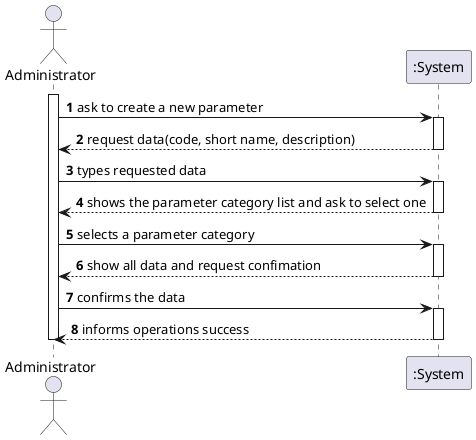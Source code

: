 @startuml
actor Administrator as Adm
participant ":System" as System

autonumber
activate Adm
Adm -> System: ask to create a new parameter
activate System
System --> Adm: request data(code, short name, description)
deactivate System
Adm -> System: types requested data
activate System
System --> Adm: shows the parameter category list and ask to select one
deactivate System
Adm -> System: selects a parameter category
activate System
System --> Adm: show all data and request confimation
deactivate System
Adm -> System: confirms the data
activate System
System --> Adm: informs operations success
deactivate System
deactivate Adm
@enduml